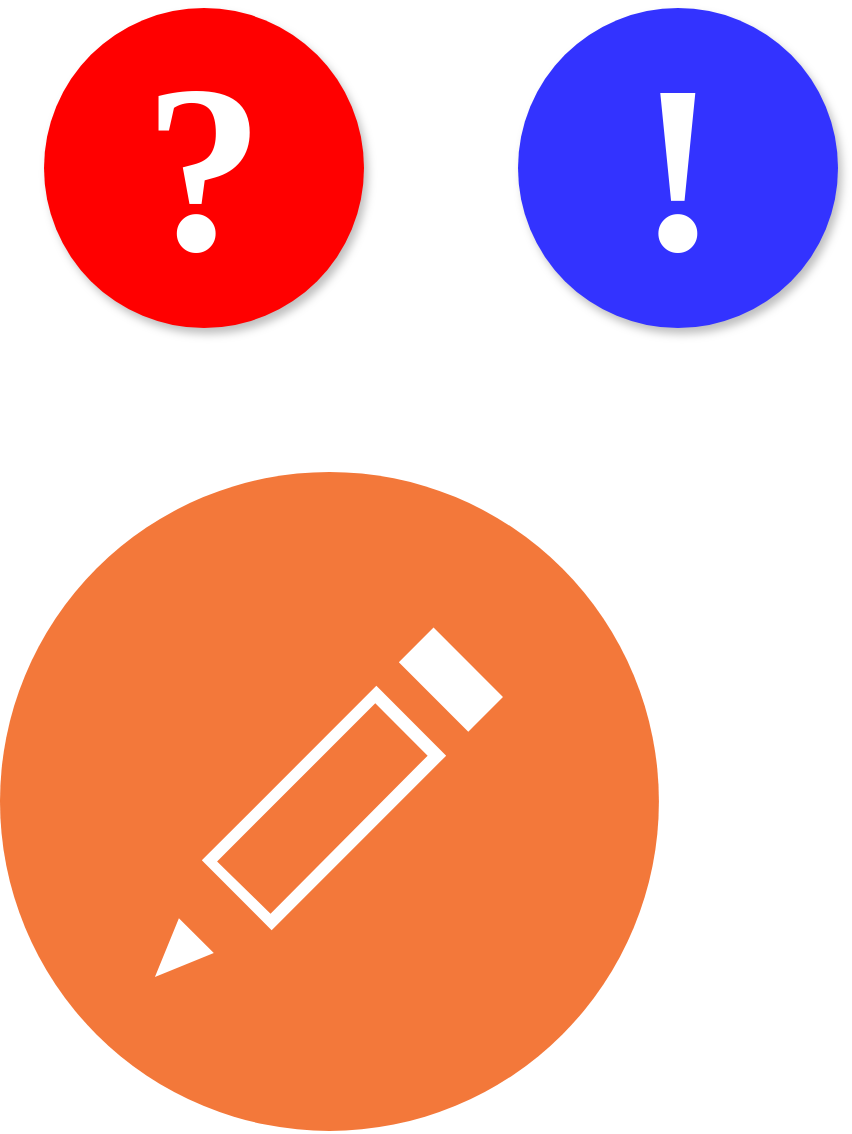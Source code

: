 <mxfile version="15.8.7" type="device"><diagram id="OaYeHRV0-dKKoZDtTkj1" name="Page-1"><mxGraphModel dx="1506" dy="789" grid="0" gridSize="10" guides="1" tooltips="1" connect="1" arrows="1" fold="1" page="0" pageScale="1" pageWidth="827" pageHeight="1169" math="0" shadow="0"><root><mxCell id="0"/><mxCell id="1" parent="0"/><mxCell id="lhOcF830kBviBvZMPehX-1" value="&lt;b&gt;&lt;font style=&quot;font-size: 120px&quot; face=&quot;Garamond&quot;&gt;?&lt;/font&gt;&lt;/b&gt;" style="ellipse;whiteSpace=wrap;html=1;aspect=fixed;fontFamily=Kdam Thmor Pro;fontSource=https%3A%2F%2Ffonts.googleapis.com%2Fcss%3Ffamily%3DKdam%2BThmor%2BPro;fillColor=#FF0000;strokeColor=none;fontColor=#FFFFFF;shadow=1;sketch=0;" parent="1" vertex="1"><mxGeometry x="-4" y="200" width="160" height="160" as="geometry"/></mxCell><mxCell id="lhOcF830kBviBvZMPehX-2" value="&lt;b&gt;&lt;font style=&quot;font-size: 120px&quot; face=&quot;Garamond&quot;&gt;!&lt;/font&gt;&lt;/b&gt;" style="ellipse;whiteSpace=wrap;html=1;aspect=fixed;fontFamily=Kdam Thmor Pro;fontSource=https%3A%2F%2Ffonts.googleapis.com%2Fcss%3Ffamily%3DKdam%2BThmor%2BPro;fillColor=#3333FF;strokeColor=none;fontColor=#FFFFFF;shadow=1;" parent="1" vertex="1"><mxGeometry x="233" y="200" width="160" height="160" as="geometry"/></mxCell><mxCell id="0nP_KTwQ6pmDpFJW1h7G-1" value="" style="aspect=fixed;perimeter=ellipsePerimeter;html=1;align=center;shadow=0;dashed=0;fontColor=#FFFFFF;labelBackgroundColor=#ffffff;fontSize=12;spacingTop=3;image;image=img/lib/ibm/devops/code_editor.svg;sketch=0;imageBackground=none;" vertex="1" parent="1"><mxGeometry x="-26" y="432" width="330" height="330" as="geometry"/></mxCell></root></mxGraphModel></diagram></mxfile>